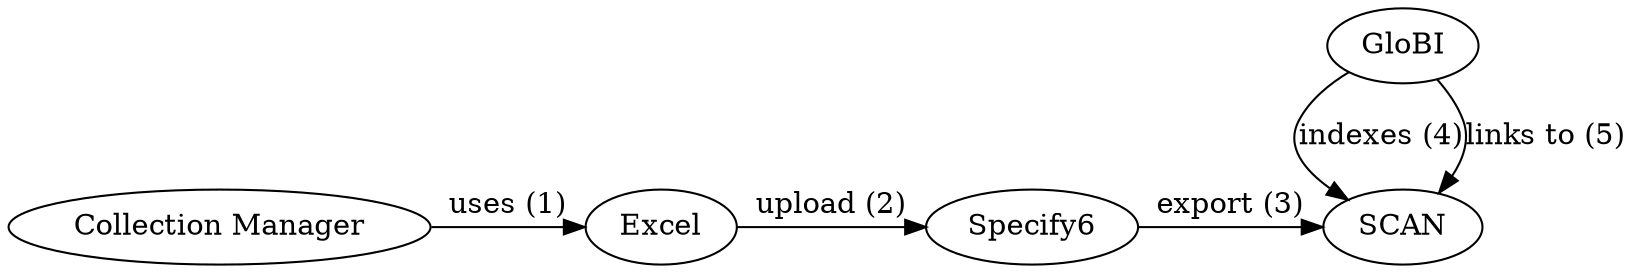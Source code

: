 digraph pairwise {
    #rankdir=LR;
    #labelloc="t";
    #label="Specify <> GloBI integration";
    a1 [label="Collection Manager"];
    b1 [label="Excel"];
    c1 [label="Specify6"];
    d1 [label="SCAN"];
    e1 [label="GloBI"];
    { rank=same;
    a1 -> b1 [label="uses (1)"];
    b1 -> c1 [label="upload (2)"];
    c1 -> d1 [label="export (3)"];
    };
    { 

    e1 -> d1 [label="indexes (4)"];
    e1 -> d1 [label="links to (5)"];
    };
}

